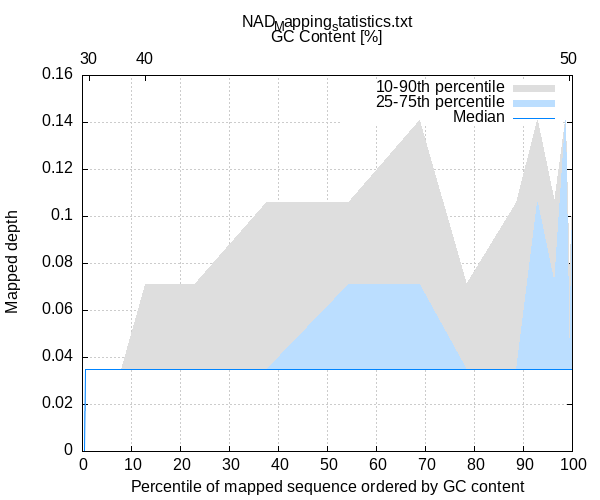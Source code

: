 
            set terminal png size 600,500 truecolor
            set output "Mapping_statistics/NAD_map-gc-depth.png"
            set grid xtics ytics y2tics back lc rgb "#cccccc"
            set ylabel "Mapped depth"
            set xlabel "Percentile of mapped sequence ordered by GC content"
            set x2label "GC Content [%]"
            set title "NAD_Mapping_statistics.txt"
            set x2tics ("30" 1.518,"40" 13.015,"50" 99.349)
            set xtics nomirror
            set xrange [0.1:99.9]

            plot '-' using 1:2:3 with filledcurve lt 1 lc rgb "#dedede" t '10-90th percentile' , \
                 '-' using 1:2:3 with filledcurve lt 1 lc rgb "#bbdeff" t '25-75th percentile' , \
                 '-' using 1:2 with lines lc rgb "#0084ff" t 'Median'
        0.434	0.000	0.000
0.651	0.035	0.035
1.518	0.035	0.035
2.603	0.035	0.035
4.121	0.035	0.035
8.026	0.035	0.035
13.015	0.035	0.071
22.993	0.035	0.071
37.527	0.035	0.106
54.230	0.035	0.106
68.764	0.035	0.141
78.308	0.035	0.071
88.503	0.035	0.106
92.842	0.035	0.141
96.312	0.035	0.106
98.482	0.035	0.141
99.349	0.035	0.071
100.000	0.035	0.106
end
0.434	0.000	0.000
0.651	0.035	0.035
1.518	0.035	0.035
2.603	0.035	0.035
4.121	0.035	0.035
8.026	0.035	0.035
13.015	0.035	0.035
22.993	0.035	0.035
37.527	0.035	0.035
54.230	0.035	0.071
68.764	0.035	0.071
78.308	0.035	0.035
88.503	0.035	0.035
92.842	0.035	0.106
96.312	0.035	0.071
98.482	0.035	0.141
99.349	0.035	0.035
100.000	0.035	0.106
end
0.434	0.000
0.651	0.035
1.518	0.035
2.603	0.035
4.121	0.035
8.026	0.035
13.015	0.035
22.993	0.035
37.527	0.035
54.230	0.035
68.764	0.035
78.308	0.035
88.503	0.035
92.842	0.035
96.312	0.035
98.482	0.035
99.349	0.035
100.000	0.035
end

